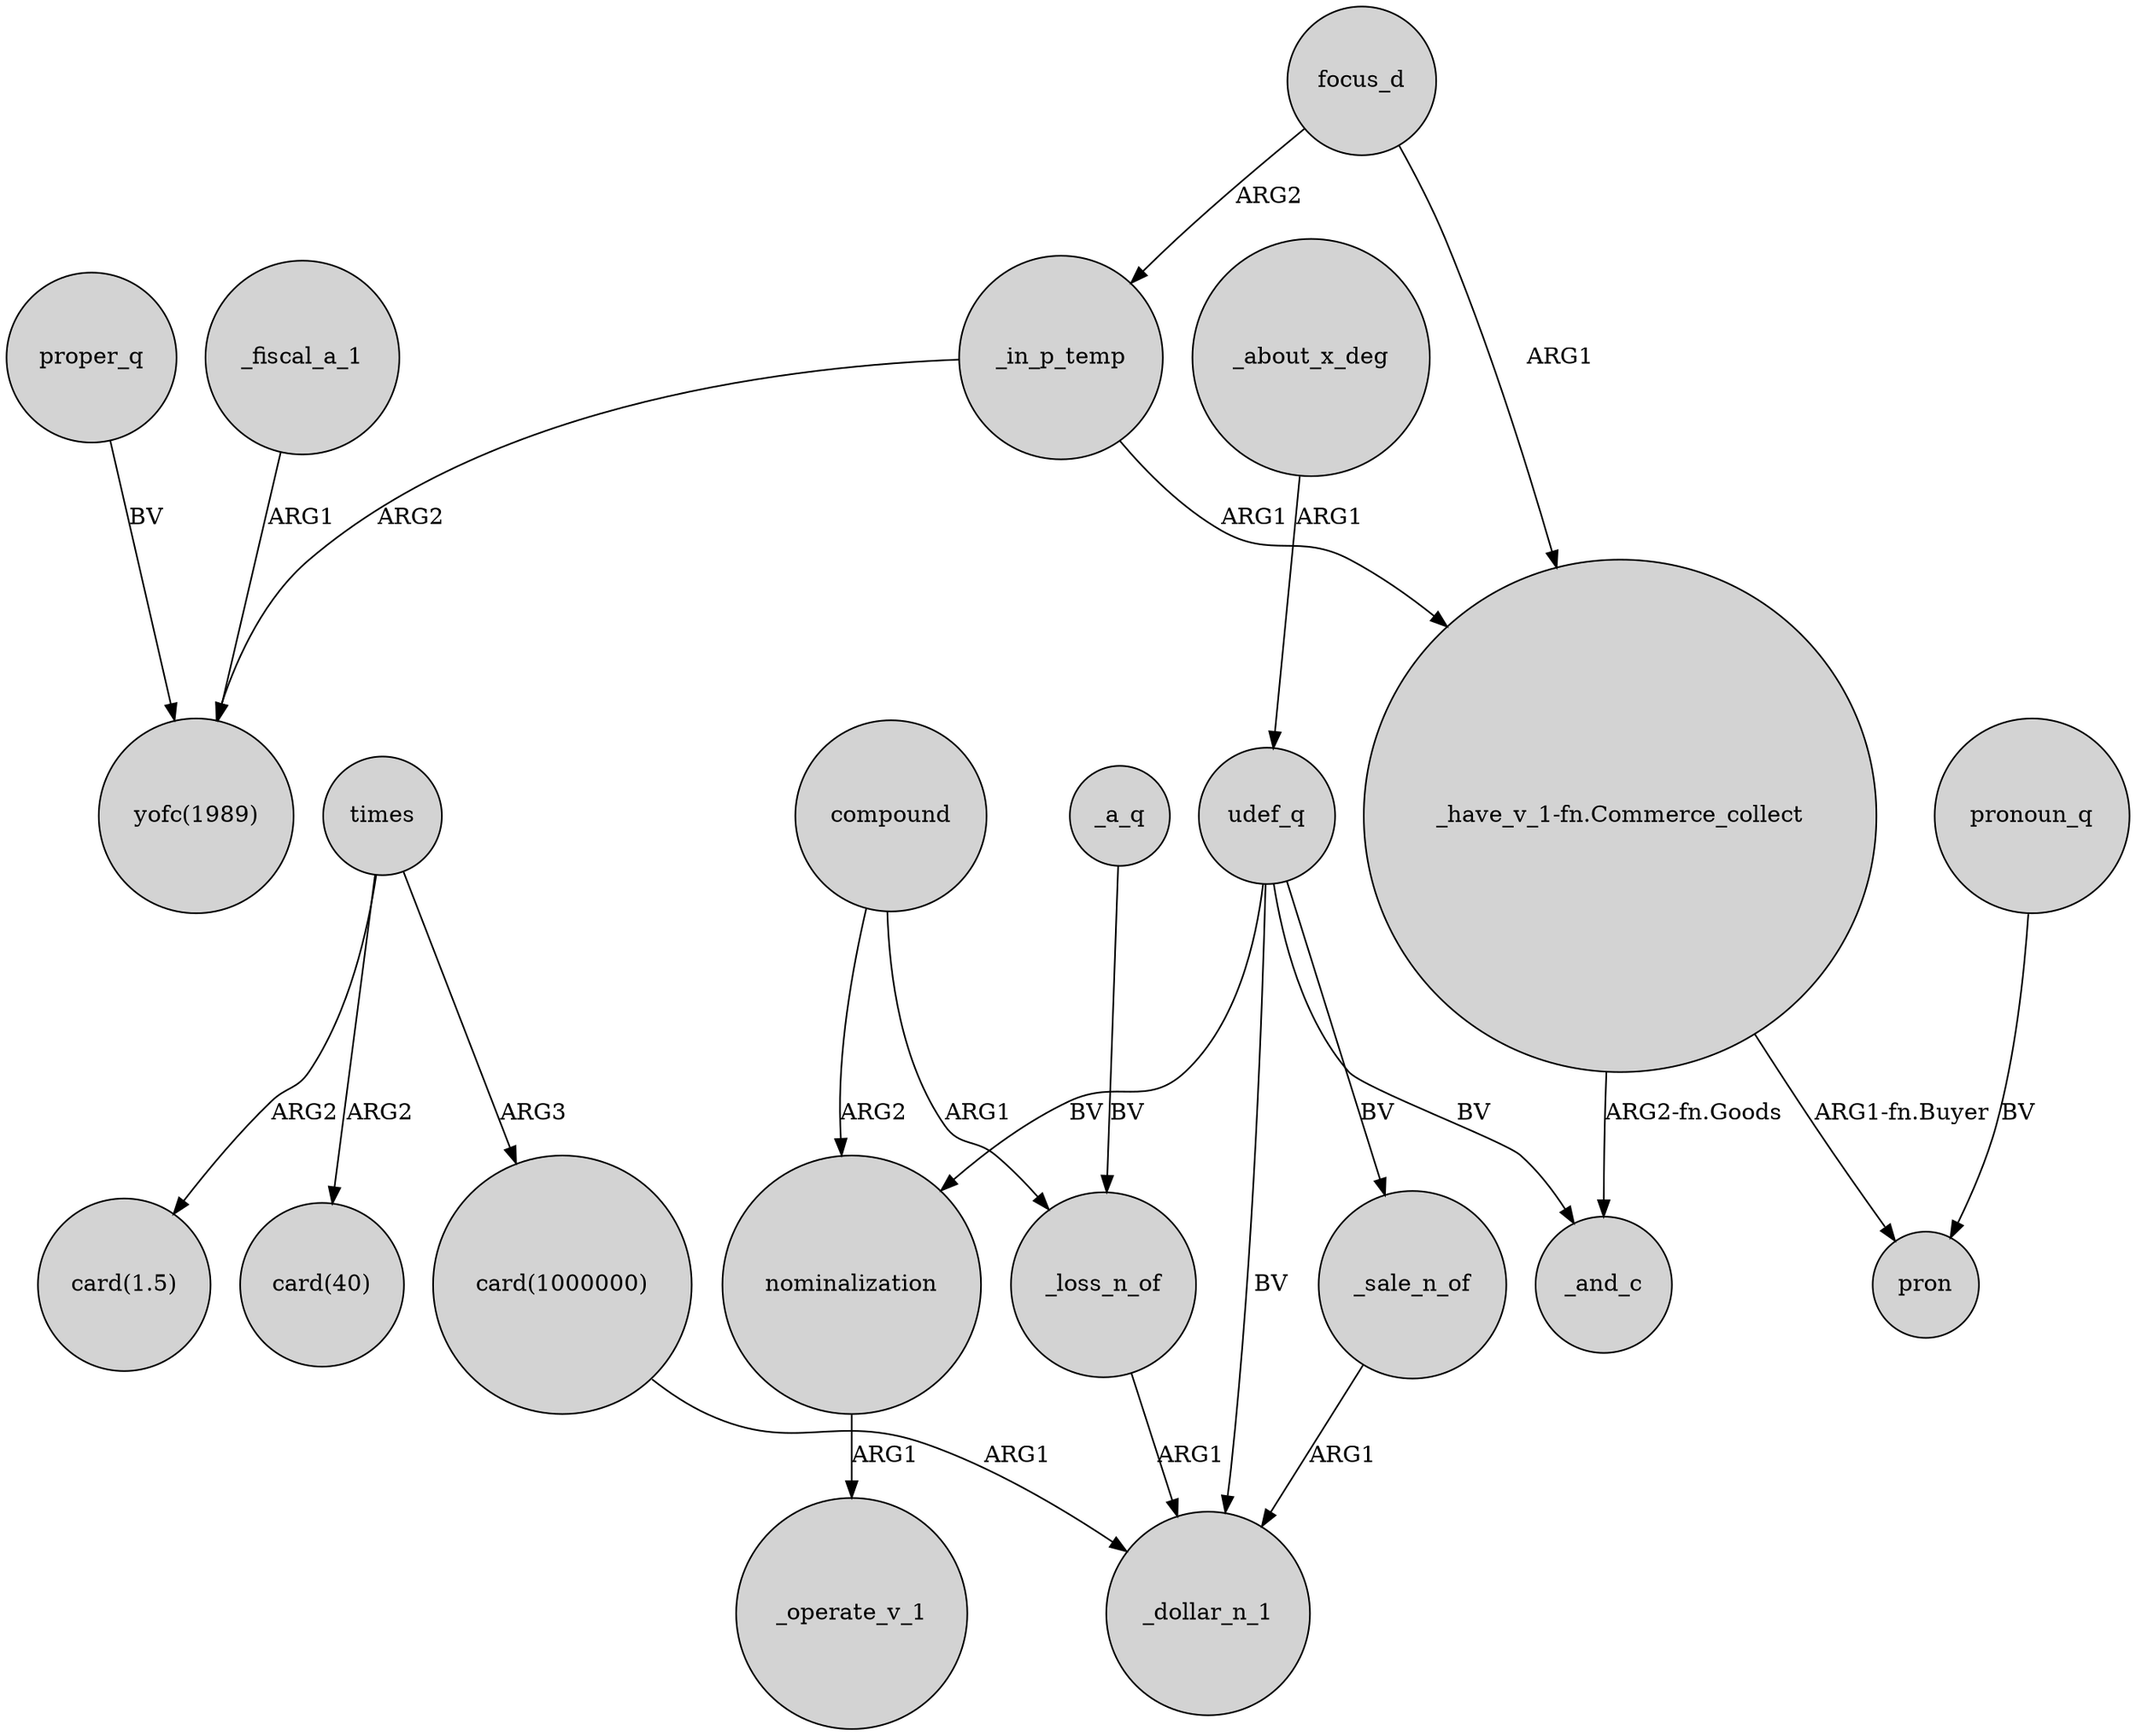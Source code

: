 digraph {
	node [shape=circle style=filled]
	_in_p_temp -> "yofc(1989)" [label=ARG2]
	_a_q -> _loss_n_of [label=BV]
	_loss_n_of -> _dollar_n_1 [label=ARG1]
	udef_q -> nominalization [label=BV]
	nominalization -> _operate_v_1 [label=ARG1]
	times -> "card(1000000)" [label=ARG3]
	"_have_v_1-fn.Commerce_collect" -> _and_c [label="ARG2-fn.Goods"]
	"_have_v_1-fn.Commerce_collect" -> pron [label="ARG1-fn.Buyer"]
	udef_q -> _sale_n_of [label=BV]
	_fiscal_a_1 -> "yofc(1989)" [label=ARG1]
	udef_q -> _and_c [label=BV]
	_in_p_temp -> "_have_v_1-fn.Commerce_collect" [label=ARG1]
	compound -> nominalization [label=ARG2]
	_about_x_deg -> udef_q [label=ARG1]
	pronoun_q -> pron [label=BV]
	compound -> _loss_n_of [label=ARG1]
	udef_q -> _dollar_n_1 [label=BV]
	focus_d -> "_have_v_1-fn.Commerce_collect" [label=ARG1]
	proper_q -> "yofc(1989)" [label=BV]
	"card(1000000)" -> _dollar_n_1 [label=ARG1]
	focus_d -> _in_p_temp [label=ARG2]
	times -> "card(1.5)" [label=ARG2]
	_sale_n_of -> _dollar_n_1 [label=ARG1]
	times -> "card(40)" [label=ARG2]
}
